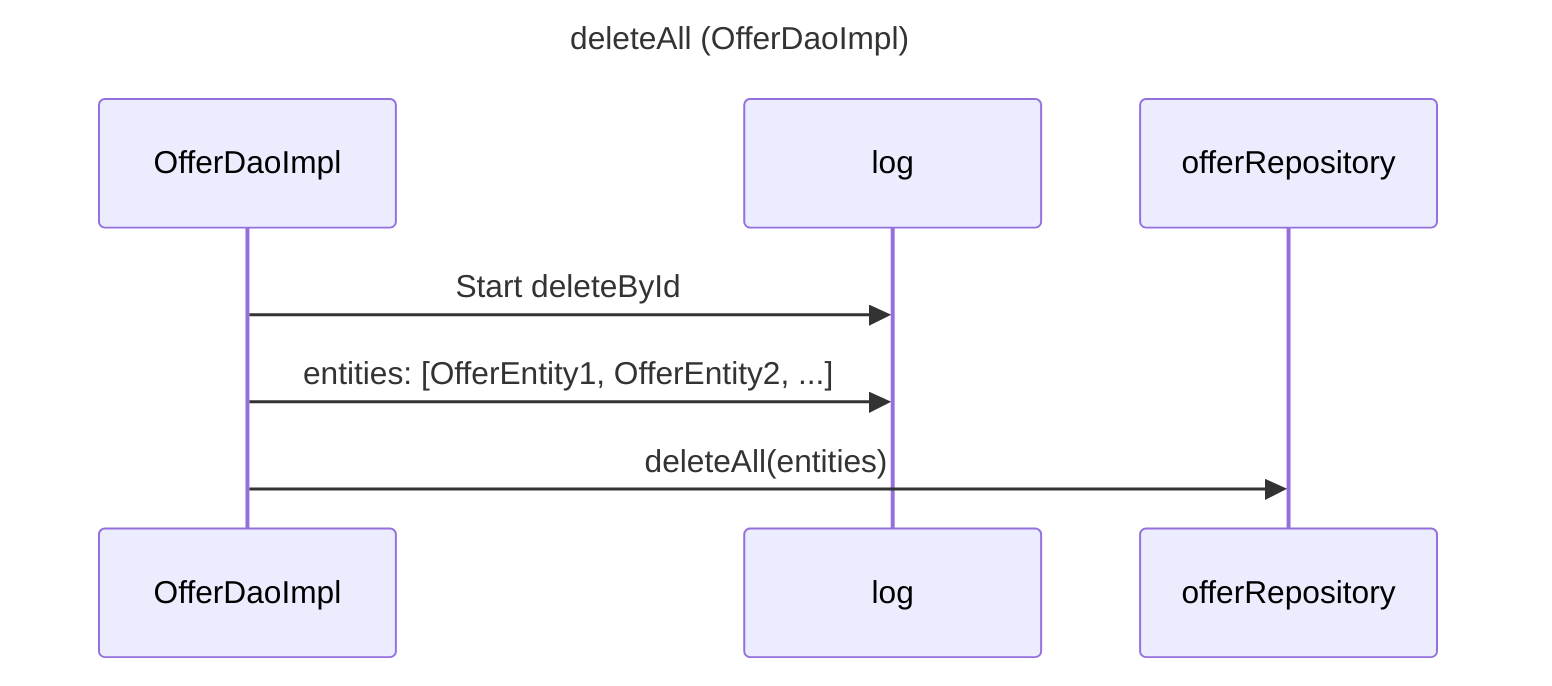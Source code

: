 ---
title: deleteAll (OfferDaoImpl)
---

sequenceDiagram
    participant OfferDaoImpl
    participant log
    participant offerRepository
    
    OfferDaoImpl->>log: Start deleteById
    OfferDaoImpl->>log: entities: [OfferEntity1, OfferEntity2, ...]
    OfferDaoImpl->>offerRepository: deleteAll(entities)